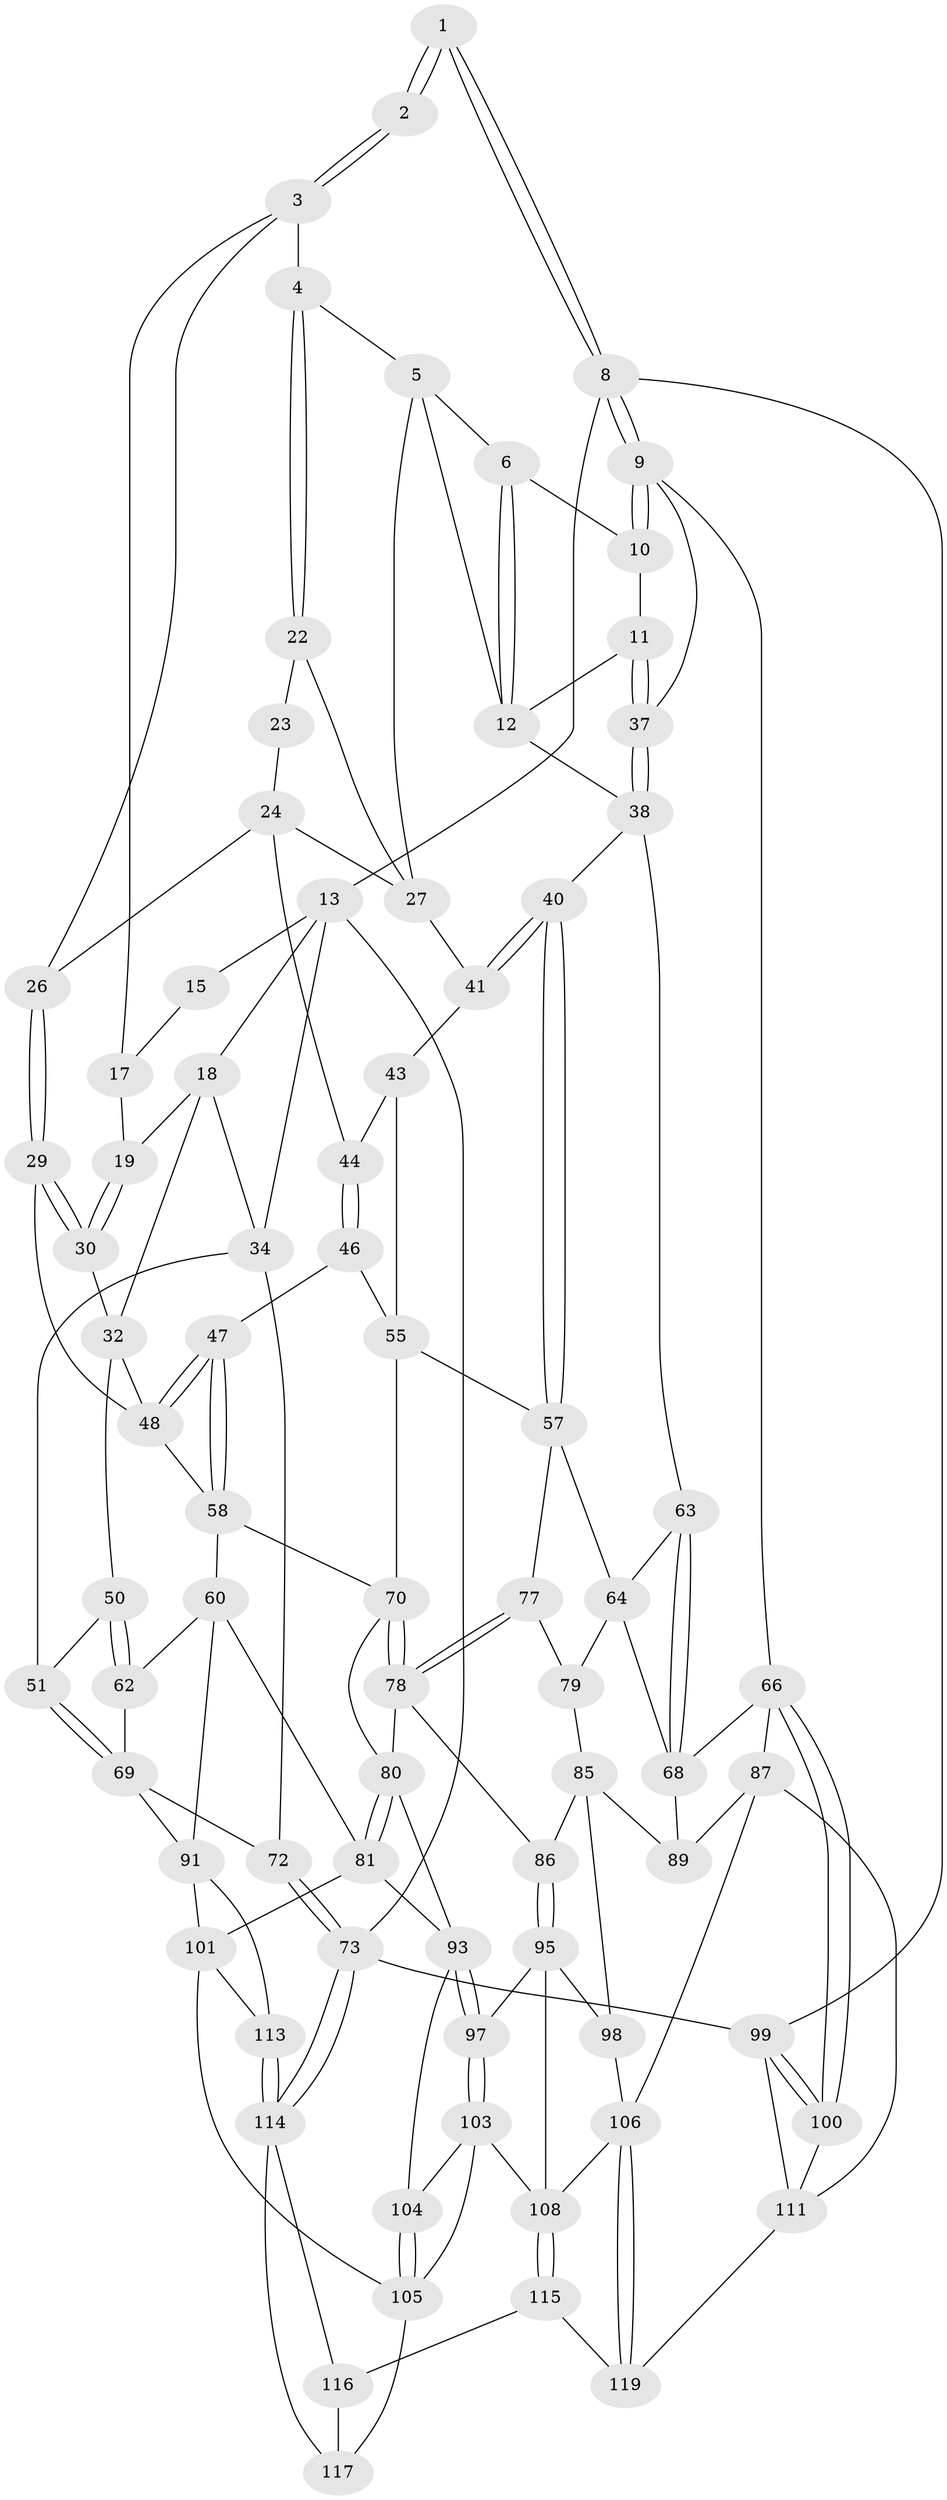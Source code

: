 // original degree distribution, {4: 0.22131147540983606, 5: 0.5573770491803278, 3: 0.01639344262295082, 6: 0.20491803278688525}
// Generated by graph-tools (version 1.1) at 2025/42/03/06/25 10:42:27]
// undirected, 78 vertices, 169 edges
graph export_dot {
graph [start="1"]
  node [color=gray90,style=filled];
  1 [pos="+0.8669672773845459+0"];
  2 [pos="+0.5365325635654766+0"];
  3 [pos="+0.5722970618506731+0",super="+16"];
  4 [pos="+0.6104122435402164+0.036329677201094514"];
  5 [pos="+0.6456029657222062+0.05960494099686089",super="+21"];
  6 [pos="+0.7443412320630547+0.0464156552939994",super="+7"];
  8 [pos="+1+0"];
  9 [pos="+1+0.1980063887537609",super="+36"];
  10 [pos="+0.8638076656550662+0.10275605817360091"];
  11 [pos="+0.8108366421216747+0.14953747939954745"];
  12 [pos="+0.8052227893581547+0.15267076314216396",super="+20"];
  13 [pos="+0+0",super="+14"];
  15 [pos="+0.4378422488840188+0"];
  17 [pos="+0.3962790560758933+0.004118499749253253"];
  18 [pos="+0.2551062182480954+0.09593425738546442",super="+33"];
  19 [pos="+0.3535935101315704+0.0907359640624146"];
  22 [pos="+0.5945217551414561+0.10219843055963654",super="+28"];
  23 [pos="+0.5772710033850907+0.13558051479787922"];
  24 [pos="+0.545528213211665+0.18179333217464227",super="+25"];
  26 [pos="+0.47235385630693666+0.19895799495777286"];
  27 [pos="+0.6698483219021848+0.2056163481031532",super="+35"];
  29 [pos="+0.44072726426201475+0.20855078684807507",super="+45"];
  30 [pos="+0.37239462938919826+0.16216448392318222",super="+31"];
  32 [pos="+0.2438955094993898+0.21175987262185567",super="+49"];
  34 [pos="+0+0",super="+52"];
  37 [pos="+1+0.33881704368053245"];
  38 [pos="+0.798325252210024+0.2821176097758784",super="+39"];
  40 [pos="+0.693696579913925+0.3247103148834232"];
  41 [pos="+0.6496962873350064+0.27773927902018525",super="+42"];
  43 [pos="+0.5342406683829778+0.24768182592274854",super="+54"];
  44 [pos="+0.5257905065604399+0.24295325293834724"];
  46 [pos="+0.5011475717307141+0.3717308961148959"];
  47 [pos="+0.4514581565220122+0.36468120942602306"];
  48 [pos="+0.39291331366985766+0.3041093339189205",super="+53"];
  50 [pos="+0.17064134135189507+0.2917334004589851"];
  51 [pos="+0.056984182526380336+0.25992670414908237"];
  55 [pos="+0.5814294329536919+0.3981101006141327",super="+56"];
  57 [pos="+0.6259334093789571+0.4066791861512196",super="+65"];
  58 [pos="+0.4247386715279538+0.41256601827643624",super="+59"];
  60 [pos="+0.29923829885443887+0.5220565829438821",super="+61"];
  62 [pos="+0.19884806240913191+0.4667550581251656"];
  63 [pos="+0.7796720168713459+0.38604594641030493"];
  64 [pos="+0.7196040172688287+0.4311755848426677",super="+75"];
  66 [pos="+1+0.4224186430402271",super="+67"];
  68 [pos="+0.8736119662722938+0.4717288680264022",super="+74"];
  69 [pos="+0.06865700212071779+0.5040054560757379",super="+76"];
  70 [pos="+0.5480114329343028+0.4207079204900682",super="+71"];
  72 [pos="+0+0.5796944551834441"];
  73 [pos="+0+1"];
  77 [pos="+0.6523371119576207+0.5008766998353795"];
  78 [pos="+0.566591421463158+0.5096254578659376",super="+83"];
  79 [pos="+0.6536433327518575+0.5031804437165323"];
  80 [pos="+0.45386933309034694+0.5164386253815595",super="+84"];
  81 [pos="+0.3526290174415026+0.5523100667616956",super="+82"];
  85 [pos="+0.6320674687022829+0.562845390448937",super="+90"];
  86 [pos="+0.6079278408871022+0.5697583230256136"];
  87 [pos="+0.858164287634155+0.7548558626732098",super="+88"];
  89 [pos="+0.7706509451412064+0.5875258115353013"];
  91 [pos="+0.1763392209262198+0.6755407618120595",super="+92"];
  93 [pos="+0.5217838360033388+0.5935207272926479",super="+94"];
  95 [pos="+0.5895259643663384+0.6461886093787047",super="+96"];
  97 [pos="+0.5412524074667237+0.6474212676540095"];
  98 [pos="+0.6265594230940877+0.6560197019836155"];
  99 [pos="+1+1"];
  100 [pos="+1+0.7558015676092058"];
  101 [pos="+0.33581023301848645+0.7604189238238385",super="+102"];
  103 [pos="+0.5032363195580787+0.6769718337142806",super="+110"];
  104 [pos="+0.4247512236652214+0.6242289490389394"];
  105 [pos="+0.4032433285805438+0.7841154537657368",super="+112"];
  106 [pos="+0.7933120780438369+0.7600202839111931",super="+107"];
  108 [pos="+0.6353354705770454+0.8127218790307138",super="+109"];
  111 [pos="+0.8787252524216941+0.757587509774792",super="+121"];
  113 [pos="+0.041738390358118424+1"];
  114 [pos="+0+1",super="+118"];
  115 [pos="+0.6275595663880452+0.8231822488506693",super="+120"];
  116 [pos="+0.5584686801008444+0.852253779764714",super="+122"];
  117 [pos="+0.42723197578285743+0.8257614377398081"];
  119 [pos="+0.739410489371347+1"];
  1 -- 2;
  1 -- 2;
  1 -- 8;
  1 -- 8;
  2 -- 3;
  2 -- 3;
  3 -- 4;
  3 -- 17;
  3 -- 26;
  4 -- 5;
  4 -- 22;
  4 -- 22;
  5 -- 6;
  5 -- 27;
  5 -- 12;
  6 -- 12;
  6 -- 12;
  6 -- 10;
  8 -- 9;
  8 -- 9;
  8 -- 13;
  8 -- 99;
  9 -- 10;
  9 -- 10;
  9 -- 66;
  9 -- 37;
  10 -- 11;
  11 -- 12;
  11 -- 37;
  11 -- 37;
  12 -- 38;
  13 -- 34;
  13 -- 73;
  13 -- 18;
  13 -- 15;
  15 -- 17;
  17 -- 19;
  18 -- 19;
  18 -- 32;
  18 -- 34;
  19 -- 30;
  19 -- 30;
  22 -- 23 [weight=2];
  22 -- 27;
  23 -- 24;
  24 -- 27;
  24 -- 26;
  24 -- 44;
  26 -- 29;
  26 -- 29;
  27 -- 41;
  29 -- 30 [weight=2];
  29 -- 30;
  29 -- 48;
  30 -- 32;
  32 -- 48;
  32 -- 50;
  34 -- 72;
  34 -- 51;
  37 -- 38;
  37 -- 38;
  38 -- 40;
  38 -- 63;
  40 -- 41;
  40 -- 41;
  40 -- 57;
  40 -- 57;
  41 -- 43 [weight=2];
  43 -- 44;
  43 -- 55;
  44 -- 46;
  44 -- 46;
  46 -- 47;
  46 -- 55;
  47 -- 48;
  47 -- 48;
  47 -- 58;
  47 -- 58;
  48 -- 58;
  50 -- 51;
  50 -- 62;
  50 -- 62;
  51 -- 69;
  51 -- 69;
  55 -- 57;
  55 -- 70;
  57 -- 64;
  57 -- 77;
  58 -- 60;
  58 -- 70;
  60 -- 91;
  60 -- 62;
  60 -- 81;
  62 -- 69;
  63 -- 64;
  63 -- 68;
  63 -- 68;
  64 -- 79;
  64 -- 68;
  66 -- 100;
  66 -- 100;
  66 -- 68;
  66 -- 87;
  68 -- 89;
  69 -- 72;
  69 -- 91;
  70 -- 78;
  70 -- 78;
  70 -- 80;
  72 -- 73;
  72 -- 73;
  73 -- 114;
  73 -- 114;
  73 -- 99;
  77 -- 78;
  77 -- 78;
  77 -- 79;
  78 -- 86;
  78 -- 80;
  79 -- 85;
  80 -- 81;
  80 -- 81;
  80 -- 93;
  81 -- 93;
  81 -- 101;
  85 -- 86;
  85 -- 89;
  85 -- 98;
  86 -- 95;
  86 -- 95;
  87 -- 111;
  87 -- 89;
  87 -- 106;
  91 -- 101;
  91 -- 113;
  93 -- 97;
  93 -- 97;
  93 -- 104;
  95 -- 98;
  95 -- 97;
  95 -- 108;
  97 -- 103;
  97 -- 103;
  98 -- 106;
  99 -- 100;
  99 -- 100;
  99 -- 111;
  100 -- 111;
  101 -- 105;
  101 -- 113;
  103 -- 104;
  103 -- 105;
  103 -- 108;
  104 -- 105;
  104 -- 105;
  105 -- 117;
  106 -- 119;
  106 -- 119;
  106 -- 108;
  108 -- 115;
  108 -- 115;
  111 -- 119;
  113 -- 114;
  113 -- 114;
  114 -- 116;
  114 -- 117;
  115 -- 116 [weight=2];
  115 -- 119;
  116 -- 117;
}
